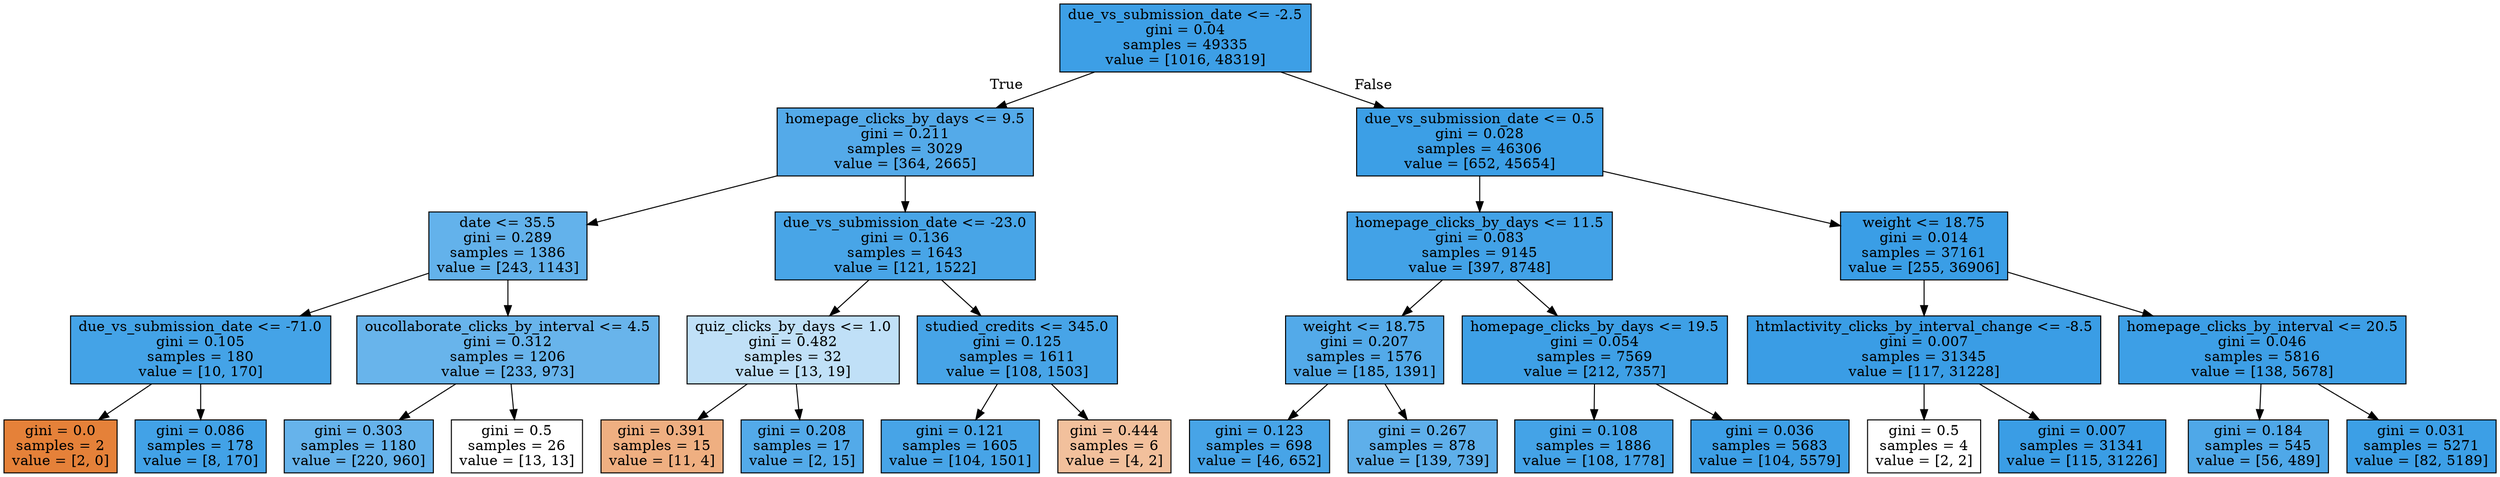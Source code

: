digraph Tree {
node [shape=box, style="filled", color="black"] ;
0 [label="due_vs_submission_date <= -2.5\ngini = 0.04\nsamples = 49335\nvalue = [1016, 48319]", fillcolor="#399de5fa"] ;
1 [label="homepage_clicks_by_days <= 9.5\ngini = 0.211\nsamples = 3029\nvalue = [364, 2665]", fillcolor="#399de5dc"] ;
0 -> 1 [labeldistance=2.5, labelangle=45, headlabel="True"] ;
2 [label="date <= 35.5\ngini = 0.289\nsamples = 1386\nvalue = [243, 1143]", fillcolor="#399de5c9"] ;
1 -> 2 ;
3 [label="due_vs_submission_date <= -71.0\ngini = 0.105\nsamples = 180\nvalue = [10, 170]", fillcolor="#399de5f0"] ;
2 -> 3 ;
4 [label="gini = 0.0\nsamples = 2\nvalue = [2, 0]", fillcolor="#e58139ff"] ;
3 -> 4 ;
5 [label="gini = 0.086\nsamples = 178\nvalue = [8, 170]", fillcolor="#399de5f3"] ;
3 -> 5 ;
6 [label="oucollaborate_clicks_by_interval <= 4.5\ngini = 0.312\nsamples = 1206\nvalue = [233, 973]", fillcolor="#399de5c2"] ;
2 -> 6 ;
7 [label="gini = 0.303\nsamples = 1180\nvalue = [220, 960]", fillcolor="#399de5c5"] ;
6 -> 7 ;
8 [label="gini = 0.5\nsamples = 26\nvalue = [13, 13]", fillcolor="#e5813900"] ;
6 -> 8 ;
9 [label="due_vs_submission_date <= -23.0\ngini = 0.136\nsamples = 1643\nvalue = [121, 1522]", fillcolor="#399de5eb"] ;
1 -> 9 ;
10 [label="quiz_clicks_by_days <= 1.0\ngini = 0.482\nsamples = 32\nvalue = [13, 19]", fillcolor="#399de551"] ;
9 -> 10 ;
11 [label="gini = 0.391\nsamples = 15\nvalue = [11, 4]", fillcolor="#e58139a2"] ;
10 -> 11 ;
12 [label="gini = 0.208\nsamples = 17\nvalue = [2, 15]", fillcolor="#399de5dd"] ;
10 -> 12 ;
13 [label="studied_credits <= 345.0\ngini = 0.125\nsamples = 1611\nvalue = [108, 1503]", fillcolor="#399de5ed"] ;
9 -> 13 ;
14 [label="gini = 0.121\nsamples = 1605\nvalue = [104, 1501]", fillcolor="#399de5ed"] ;
13 -> 14 ;
15 [label="gini = 0.444\nsamples = 6\nvalue = [4, 2]", fillcolor="#e581397f"] ;
13 -> 15 ;
16 [label="due_vs_submission_date <= 0.5\ngini = 0.028\nsamples = 46306\nvalue = [652, 45654]", fillcolor="#399de5fb"] ;
0 -> 16 [labeldistance=2.5, labelangle=-45, headlabel="False"] ;
17 [label="homepage_clicks_by_days <= 11.5\ngini = 0.083\nsamples = 9145\nvalue = [397, 8748]", fillcolor="#399de5f3"] ;
16 -> 17 ;
18 [label="weight <= 18.75\ngini = 0.207\nsamples = 1576\nvalue = [185, 1391]", fillcolor="#399de5dd"] ;
17 -> 18 ;
19 [label="gini = 0.123\nsamples = 698\nvalue = [46, 652]", fillcolor="#399de5ed"] ;
18 -> 19 ;
20 [label="gini = 0.267\nsamples = 878\nvalue = [139, 739]", fillcolor="#399de5cf"] ;
18 -> 20 ;
21 [label="homepage_clicks_by_days <= 19.5\ngini = 0.054\nsamples = 7569\nvalue = [212, 7357]", fillcolor="#399de5f8"] ;
17 -> 21 ;
22 [label="gini = 0.108\nsamples = 1886\nvalue = [108, 1778]", fillcolor="#399de5f0"] ;
21 -> 22 ;
23 [label="gini = 0.036\nsamples = 5683\nvalue = [104, 5579]", fillcolor="#399de5fa"] ;
21 -> 23 ;
24 [label="weight <= 18.75\ngini = 0.014\nsamples = 37161\nvalue = [255, 36906]", fillcolor="#399de5fd"] ;
16 -> 24 ;
25 [label="htmlactivity_clicks_by_interval_change <= -8.5\ngini = 0.007\nsamples = 31345\nvalue = [117, 31228]", fillcolor="#399de5fe"] ;
24 -> 25 ;
26 [label="gini = 0.5\nsamples = 4\nvalue = [2, 2]", fillcolor="#e5813900"] ;
25 -> 26 ;
27 [label="gini = 0.007\nsamples = 31341\nvalue = [115, 31226]", fillcolor="#399de5fe"] ;
25 -> 27 ;
28 [label="homepage_clicks_by_interval <= 20.5\ngini = 0.046\nsamples = 5816\nvalue = [138, 5678]", fillcolor="#399de5f9"] ;
24 -> 28 ;
29 [label="gini = 0.184\nsamples = 545\nvalue = [56, 489]", fillcolor="#399de5e2"] ;
28 -> 29 ;
30 [label="gini = 0.031\nsamples = 5271\nvalue = [82, 5189]", fillcolor="#399de5fb"] ;
28 -> 30 ;
}